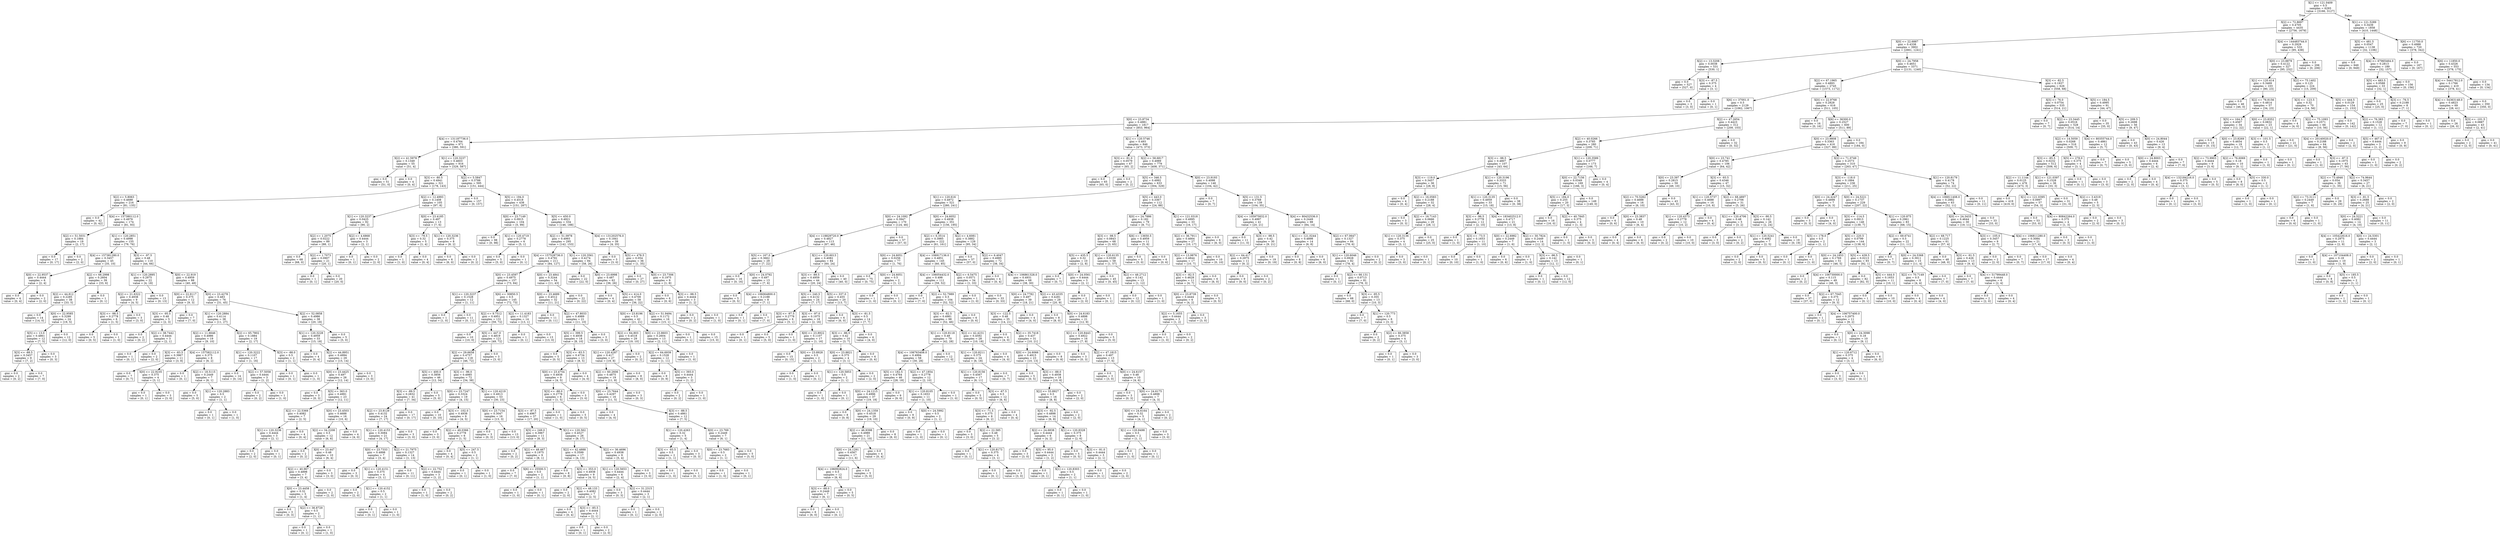 digraph Tree {
node [shape=box] ;
0 [label="X[1] <= 121.0409\ngini = 0.5\nsamples = 6293\nvalue = [3166, 3127]"] ;
1 [label="X[2] <= 72.8697\ngini = 0.4705\nsamples = 4435\nvalue = [2756, 1679]"] ;
0 -> 1 [labeldistance=2.5, labelangle=45, headlabel="True"] ;
2 [label="X[0] <= 22.6887\ngini = 0.4338\nsamples = 3902\nvalue = [2661, 1241]"] ;
1 -> 2 ;
3 [label="X[2] <= 13.3208\ngini = 0.0038\nsamples = 531\nvalue = [530, 1]"] ;
2 -> 3 ;
4 [label="gini = 0.0\nsamples = 527\nvalue = [527, 0]"] ;
3 -> 4 ;
5 [label="X[3] <= -87.5\ngini = 0.375\nsamples = 4\nvalue = [3, 1]"] ;
3 -> 5 ;
6 [label="gini = 0.0\nsamples = 3\nvalue = [3, 0]"] ;
5 -> 6 ;
7 [label="gini = 0.0\nsamples = 1\nvalue = [0, 1]"] ;
5 -> 7 ;
8 [label="X[0] <= 24.7958\ngini = 0.4651\nsamples = 3371\nvalue = [2131, 1240]"] ;
2 -> 8 ;
9 [label="X[2] <= 67.1965\ngini = 0.4893\nsamples = 2745\nvalue = [1573, 1172]"] ;
8 -> 9 ;
10 [label="X[6] <= 37001.0\ngini = 0.5\nsamples = 2129\nvalue = [1062, 1067]"] ;
9 -> 10 ;
11 [label="X[0] <= 23.8734\ngini = 0.4981\nsamples = 1817\nvalue = [853, 964]"] ;
10 -> 11 ;
12 [label="X[4] <= 131187736.0\ngini = 0.4764\nsamples = 971\nvalue = [380, 591]"] ;
11 -> 12 ;
13 [label="X[2] <= 41.5978\ngini = 0.1349\nsamples = 55\nvalue = [51, 4]"] ;
12 -> 13 ;
14 [label="gini = 0.0\nsamples = 51\nvalue = [51, 0]"] ;
13 -> 14 ;
15 [label="gini = 0.0\nsamples = 4\nvalue = [0, 4]"] ;
13 -> 15 ;
16 [label="X[1] <= 120.3237\ngini = 0.4603\nsamples = 916\nvalue = [329, 587]"] ;
12 -> 16 ;
17 [label="X[3] <= -80.5\ngini = 0.4941\nsamples = 321\nvalue = [178, 143]"] ;
16 -> 17 ;
18 [label="X[2] <= 5.8063\ngini = 0.4688\nsamples = 216\nvalue = [81, 135]"] ;
17 -> 18 ;
19 [label="gini = 0.0\nsamples = 42\nvalue = [0, 42]"] ;
18 -> 19 ;
20 [label="X[4] <= 157380112.0\ngini = 0.4976\nsamples = 174\nvalue = [81, 93]"] ;
18 -> 20 ;
21 [label="X[2] <= 51.5031\ngini = 0.1884\nsamples = 19\nvalue = [2, 17]"] ;
20 -> 21 ;
22 [label="gini = 0.0\nsamples = 17\nvalue = [0, 17]"] ;
21 -> 22 ;
23 [label="gini = 0.0\nsamples = 2\nvalue = [2, 0]"] ;
21 -> 23 ;
24 [label="X[1] <= 120.2851\ngini = 0.4998\nsamples = 155\nvalue = [79, 76]"] ;
20 -> 24 ;
25 [label="X[4] <= 157381280.0\ngini = 0.3457\nsamples = 45\nvalue = [35, 10]"] ;
24 -> 25 ;
26 [label="X[0] <= 22.9537\ngini = 0.4444\nsamples = 6\nvalue = [2, 4]"] ;
25 -> 26 ;
27 [label="gini = 0.0\nsamples = 4\nvalue = [0, 4]"] ;
26 -> 27 ;
28 [label="gini = 0.0\nsamples = 2\nvalue = [2, 0]"] ;
26 -> 28 ;
29 [label="X[2] <= 66.2998\ngini = 0.2604\nsamples = 39\nvalue = [33, 6]"] ;
25 -> 29 ;
30 [label="X[2] <= 44.812\ngini = 0.2285\nsamples = 38\nvalue = [33, 5]"] ;
29 -> 30 ;
31 [label="gini = 0.0\nsamples = 14\nvalue = [14, 0]"] ;
30 -> 31 ;
32 [label="X[0] <= 22.9585\ngini = 0.3299\nsamples = 24\nvalue = [19, 5]"] ;
30 -> 32 ;
33 [label="X[5] <= 13.0\ngini = 0.4861\nsamples = 12\nvalue = [7, 5]"] ;
32 -> 33 ;
34 [label="X[3] <= -88.5\ngini = 0.3457\nsamples = 9\nvalue = [7, 2]"] ;
33 -> 34 ;
35 [label="gini = 0.0\nsamples = 2\nvalue = [0, 2]"] ;
34 -> 35 ;
36 [label="gini = 0.0\nsamples = 7\nvalue = [7, 0]"] ;
34 -> 36 ;
37 [label="gini = 0.0\nsamples = 3\nvalue = [0, 3]"] ;
33 -> 37 ;
38 [label="gini = 0.0\nsamples = 12\nvalue = [12, 0]"] ;
32 -> 38 ;
39 [label="gini = 0.0\nsamples = 1\nvalue = [0, 1]"] ;
29 -> 39 ;
40 [label="X[3] <= -97.5\ngini = 0.48\nsamples = 110\nvalue = [44, 66]"] ;
24 -> 40 ;
41 [label="X[1] <= 120.2895\ngini = 0.2975\nsamples = 22\nvalue = [4, 18]"] ;
40 -> 41 ;
42 [label="X[2] <= 21.6322\ngini = 0.4938\nsamples = 9\nvalue = [4, 5]"] ;
41 -> 42 ;
43 [label="X[3] <= -98.5\ngini = 0.2778\nsamples = 6\nvalue = [1, 5]"] ;
42 -> 43 ;
44 [label="gini = 0.0\nsamples = 5\nvalue = [0, 5]"] ;
43 -> 44 ;
45 [label="gini = 0.0\nsamples = 1\nvalue = [1, 0]"] ;
43 -> 45 ;
46 [label="gini = 0.0\nsamples = 3\nvalue = [3, 0]"] ;
42 -> 46 ;
47 [label="gini = 0.0\nsamples = 13\nvalue = [0, 13]"] ;
41 -> 47 ;
48 [label="X[0] <= 22.919\ngini = 0.4959\nsamples = 88\nvalue = [40, 48]"] ;
40 -> 48 ;
49 [label="X[0] <= 22.9117\ngini = 0.375\nsamples = 12\nvalue = [9, 3]"] ;
48 -> 49 ;
50 [label="X[3] <= -95.5\ngini = 0.48\nsamples = 5\nvalue = [2, 3]"] ;
49 -> 50 ;
51 [label="gini = 0.0\nsamples = 2\nvalue = [0, 2]"] ;
50 -> 51 ;
52 [label="X[2] <= 38.7442\ngini = 0.4444\nsamples = 3\nvalue = [2, 1]"] ;
50 -> 52 ;
53 [label="gini = 0.0\nsamples = 1\nvalue = [0, 1]"] ;
52 -> 53 ;
54 [label="gini = 0.0\nsamples = 2\nvalue = [2, 0]"] ;
52 -> 54 ;
55 [label="gini = 0.0\nsamples = 7\nvalue = [7, 0]"] ;
49 -> 55 ;
56 [label="X[0] <= 23.4278\ngini = 0.483\nsamples = 76\nvalue = [31, 45]"] ;
48 -> 56 ;
57 [label="X[1] <= 120.2884\ngini = 0.4114\nsamples = 38\nvalue = [11, 27]"] ;
56 -> 57 ;
58 [label="X[2] <= 11.6646\ngini = 0.4986\nsamples = 19\nvalue = [9, 10]"] ;
57 -> 58 ;
59 [label="X[3] <= -83.5\ngini = 0.3967\nsamples = 11\nvalue = [3, 8]"] ;
58 -> 59 ;
60 [label="gini = 0.0\nsamples = 7\nvalue = [0, 7]"] ;
59 -> 60 ;
61 [label="X[0] <= 22.9235\ngini = 0.375\nsamples = 4\nvalue = [3, 1]"] ;
59 -> 61 ;
62 [label="gini = 0.0\nsamples = 1\nvalue = [0, 1]"] ;
61 -> 62 ;
63 [label="gini = 0.0\nsamples = 3\nvalue = [3, 0]"] ;
61 -> 63 ;
64 [label="X[4] <= 157582112.0\ngini = 0.375\nsamples = 8\nvalue = [6, 2]"] ;
58 -> 64 ;
65 [label="gini = 0.0\nsamples = 1\nvalue = [0, 1]"] ;
64 -> 65 ;
66 [label="X[2] <= 18.5115\ngini = 0.2449\nsamples = 7\nvalue = [6, 1]"] ;
64 -> 66 ;
67 [label="gini = 0.0\nsamples = 5\nvalue = [5, 0]"] ;
66 -> 67 ;
68 [label="X[1] <= 120.2883\ngini = 0.5\nsamples = 2\nvalue = [1, 1]"] ;
66 -> 68 ;
69 [label="gini = 0.0\nsamples = 1\nvalue = [0, 1]"] ;
68 -> 69 ;
70 [label="gini = 0.0\nsamples = 1\nvalue = [1, 0]"] ;
68 -> 70 ;
71 [label="X[2] <= 65.7802\ngini = 0.1884\nsamples = 19\nvalue = [2, 17]"] ;
57 -> 71 ;
72 [label="X[1] <= 120.3222\ngini = 0.1107\nsamples = 17\nvalue = [1, 16]"] ;
71 -> 72 ;
73 [label="gini = 0.0\nsamples = 14\nvalue = [0, 14]"] ;
72 -> 73 ;
74 [label="X[2] <= 57.5058\ngini = 0.4444\nsamples = 3\nvalue = [1, 2]"] ;
72 -> 74 ;
75 [label="gini = 0.0\nsamples = 2\nvalue = [0, 2]"] ;
74 -> 75 ;
76 [label="gini = 0.0\nsamples = 1\nvalue = [1, 0]"] ;
74 -> 76 ;
77 [label="X[3] <= -88.0\ngini = 0.5\nsamples = 2\nvalue = [1, 1]"] ;
71 -> 77 ;
78 [label="gini = 0.0\nsamples = 1\nvalue = [0, 1]"] ;
77 -> 78 ;
79 [label="gini = 0.0\nsamples = 1\nvalue = [1, 0]"] ;
77 -> 79 ;
80 [label="X[2] <= 52.0858\ngini = 0.4986\nsamples = 38\nvalue = [20, 18]"] ;
56 -> 80 ;
81 [label="X[1] <= 120.3228\ngini = 0.4959\nsamples = 33\nvalue = [15, 18]"] ;
80 -> 81 ;
82 [label="gini = 0.0\nsamples = 4\nvalue = [0, 4]"] ;
81 -> 82 ;
83 [label="X[2] <= 44.8951\ngini = 0.4994\nsamples = 29\nvalue = [15, 14]"] ;
81 -> 83 ;
84 [label="X[0] <= 23.4425\ngini = 0.497\nsamples = 26\nvalue = [12, 14]"] ;
83 -> 84 ;
85 [label="gini = 0.0\nsamples = 3\nvalue = [0, 3]"] ;
84 -> 85 ;
86 [label="X[5] <= 363.0\ngini = 0.4991\nsamples = 23\nvalue = [12, 11]"] ;
84 -> 86 ;
87 [label="X[2] <= 22.5369\ngini = 0.4082\nsamples = 7\nvalue = [2, 5]"] ;
86 -> 87 ;
88 [label="X[1] <= 120.3236\ngini = 0.4444\nsamples = 3\nvalue = [2, 1]"] ;
87 -> 88 ;
89 [label="gini = 0.0\nsamples = 2\nvalue = [2, 0]"] ;
88 -> 89 ;
90 [label="gini = 0.0\nsamples = 1\nvalue = [0, 1]"] ;
88 -> 90 ;
91 [label="gini = 0.0\nsamples = 4\nvalue = [0, 4]"] ;
87 -> 91 ;
92 [label="X[0] <= 23.4503\ngini = 0.4688\nsamples = 16\nvalue = [10, 6]"] ;
86 -> 92 ;
93 [label="X[2] <= 34.2208\ngini = 0.5\nsamples = 12\nvalue = [6, 6]"] ;
92 -> 93 ;
94 [label="gini = 0.0\nsamples = 2\nvalue = [0, 2]"] ;
93 -> 94 ;
95 [label="X[0] <= 23.447\ngini = 0.48\nsamples = 10\nvalue = [6, 4]"] ;
93 -> 95 ;
96 [label="X[2] <= 40.967\ngini = 0.4898\nsamples = 7\nvalue = [3, 4]"] ;
95 -> 96 ;
97 [label="X[0] <= 23.4458\ngini = 0.32\nsamples = 5\nvalue = [1, 4]"] ;
96 -> 97 ;
98 [label="gini = 0.0\nsamples = 3\nvalue = [0, 3]"] ;
97 -> 98 ;
99 [label="X[2] <= 36.8729\ngini = 0.5\nsamples = 2\nvalue = [1, 1]"] ;
97 -> 99 ;
100 [label="gini = 0.0\nsamples = 1\nvalue = [0, 1]"] ;
99 -> 100 ;
101 [label="gini = 0.0\nsamples = 1\nvalue = [1, 0]"] ;
99 -> 101 ;
102 [label="gini = 0.0\nsamples = 2\nvalue = [2, 0]"] ;
96 -> 102 ;
103 [label="gini = 0.0\nsamples = 3\nvalue = [3, 0]"] ;
95 -> 103 ;
104 [label="gini = 0.0\nsamples = 4\nvalue = [4, 0]"] ;
92 -> 104 ;
105 [label="gini = 0.0\nsamples = 3\nvalue = [3, 0]"] ;
83 -> 105 ;
106 [label="gini = 0.0\nsamples = 5\nvalue = [5, 0]"] ;
80 -> 106 ;
107 [label="X[2] <= 12.4993\ngini = 0.1408\nsamples = 105\nvalue = [97, 8]"] ;
17 -> 107 ;
108 [label="X[1] <= 120.3237\ngini = 0.0425\nsamples = 92\nvalue = [90, 2]"] ;
107 -> 108 ;
109 [label="X[2] <= 1.2075\ngini = 0.0222\nsamples = 89\nvalue = [88, 1]"] ;
108 -> 109 ;
110 [label="gini = 0.0\nsamples = 68\nvalue = [68, 0]"] ;
109 -> 110 ;
111 [label="X[2] <= 1.7073\ngini = 0.0907\nsamples = 21\nvalue = [20, 1]"] ;
109 -> 111 ;
112 [label="gini = 0.0\nsamples = 1\nvalue = [0, 1]"] ;
111 -> 112 ;
113 [label="gini = 0.0\nsamples = 20\nvalue = [20, 0]"] ;
111 -> 113 ;
114 [label="X[2] <= 4.6868\ngini = 0.4444\nsamples = 3\nvalue = [2, 1]"] ;
108 -> 114 ;
115 [label="gini = 0.0\nsamples = 1\nvalue = [0, 1]"] ;
114 -> 115 ;
116 [label="gini = 0.0\nsamples = 2\nvalue = [2, 0]"] ;
114 -> 116 ;
117 [label="X[0] <= 23.4185\ngini = 0.497\nsamples = 13\nvalue = [7, 6]"] ;
107 -> 117 ;
118 [label="X[3] <= -79.5\ngini = 0.32\nsamples = 5\nvalue = [1, 4]"] ;
117 -> 118 ;
119 [label="gini = 0.0\nsamples = 1\nvalue = [1, 0]"] ;
118 -> 119 ;
120 [label="gini = 0.0\nsamples = 4\nvalue = [0, 4]"] ;
118 -> 120 ;
121 [label="X[1] <= 120.3236\ngini = 0.375\nsamples = 8\nvalue = [6, 2]"] ;
117 -> 121 ;
122 [label="gini = 0.0\nsamples = 6\nvalue = [6, 0]"] ;
121 -> 122 ;
123 [label="gini = 0.0\nsamples = 2\nvalue = [0, 2]"] ;
121 -> 123 ;
124 [label="X[2] <= 5.5847\ngini = 0.3788\nsamples = 595\nvalue = [151, 444]"] ;
16 -> 124 ;
125 [label="gini = 0.0\nsamples = 157\nvalue = [0, 157]"] ;
124 -> 125 ;
126 [label="X[5] <= 194.0\ngini = 0.4518\nsamples = 438\nvalue = [151, 287]"] ;
124 -> 126 ;
127 [label="X[0] <= 23.7149\ngini = 0.0915\nsamples = 104\nvalue = [5, 99]"] ;
126 -> 127 ;
128 [label="gini = 0.0\nsamples = 98\nvalue = [0, 98]"] ;
127 -> 128 ;
129 [label="X[1] <= 120.4719\ngini = 0.2778\nsamples = 6\nvalue = [5, 1]"] ;
127 -> 129 ;
130 [label="gini = 0.0\nsamples = 5\nvalue = [5, 0]"] ;
129 -> 130 ;
131 [label="gini = 0.0\nsamples = 1\nvalue = [0, 1]"] ;
129 -> 131 ;
132 [label="X[5] <= 450.0\ngini = 0.4921\nsamples = 334\nvalue = [146, 188]"] ;
126 -> 132 ;
133 [label="X[2] <= 51.0978\ngini = 0.4993\nsamples = 295\nvalue = [142, 153]"] ;
132 -> 133 ;
134 [label="X[4] <= 157528736.0\ngini = 0.4792\nsamples = 211\nvalue = [84, 127]"] ;
133 -> 134 ;
135 [label="X[0] <= 23.4597\ngini = 0.4975\nsamples = 157\nvalue = [73, 84]"] ;
134 -> 135 ;
136 [label="X[1] <= 120.3237\ngini = 0.1528\nsamples = 12\nvalue = [1, 11]"] ;
135 -> 136 ;
137 [label="gini = 0.0\nsamples = 1\nvalue = [1, 0]"] ;
136 -> 137 ;
138 [label="gini = 0.0\nsamples = 11\nvalue = [0, 11]"] ;
136 -> 138 ;
139 [label="X[6] <= 30850.5\ngini = 0.5\nsamples = 145\nvalue = [72, 73]"] ;
135 -> 139 ;
140 [label="X[2] <= 9.7512\ngini = 0.4951\nsamples = 131\nvalue = [59, 72]"] ;
139 -> 140 ;
141 [label="gini = 0.0\nsamples = 10\nvalue = [10, 0]"] ;
140 -> 141 ;
142 [label="X[5] <= 447.0\ngini = 0.4819\nsamples = 121\nvalue = [49, 72]"] ;
140 -> 142 ;
143 [label="X[2] <= 29.6658\ngini = 0.4757\nsamples = 118\nvalue = [46, 72]"] ;
142 -> 143 ;
144 [label="X[5] <= 400.0\ngini = 0.3856\nsamples = 46\nvalue = [12, 34]"] ;
143 -> 144 ;
145 [label="X[3] <= -89.5\ngini = 0.2832\nsamples = 41\nvalue = [7, 34]"] ;
144 -> 145 ;
146 [label="X[2] <= 23.8129\ngini = 0.4132\nsamples = 24\nvalue = [7, 17]"] ;
145 -> 146 ;
147 [label="X[1] <= 120.4153\ngini = 0.3084\nsamples = 21\nvalue = [4, 17]"] ;
146 -> 147 ;
148 [label="X[0] <= 23.7333\ngini = 0.4898\nsamples = 7\nvalue = [3, 4]"] ;
147 -> 148 ;
149 [label="gini = 0.0\nsamples = 3\nvalue = [0, 3]"] ;
148 -> 149 ;
150 [label="X[1] <= 120.4151\ngini = 0.375\nsamples = 4\nvalue = [3, 1]"] ;
148 -> 150 ;
151 [label="gini = 0.0\nsamples = 2\nvalue = [2, 0]"] ;
150 -> 151 ;
152 [label="X[1] <= 120.4152\ngini = 0.5\nsamples = 2\nvalue = [1, 1]"] ;
150 -> 152 ;
153 [label="gini = 0.0\nsamples = 1\nvalue = [0, 1]"] ;
152 -> 153 ;
154 [label="gini = 0.0\nsamples = 1\nvalue = [1, 0]"] ;
152 -> 154 ;
155 [label="X[2] <= 21.7975\ngini = 0.1327\nsamples = 14\nvalue = [1, 13]"] ;
147 -> 155 ;
156 [label="gini = 0.0\nsamples = 11\nvalue = [0, 11]"] ;
155 -> 156 ;
157 [label="X[2] <= 22.752\ngini = 0.4444\nsamples = 3\nvalue = [1, 2]"] ;
155 -> 157 ;
158 [label="gini = 0.0\nsamples = 1\nvalue = [1, 0]"] ;
157 -> 158 ;
159 [label="gini = 0.0\nsamples = 2\nvalue = [0, 2]"] ;
157 -> 159 ;
160 [label="gini = 0.0\nsamples = 3\nvalue = [3, 0]"] ;
146 -> 160 ;
161 [label="gini = 0.0\nsamples = 17\nvalue = [0, 17]"] ;
145 -> 161 ;
162 [label="gini = 0.0\nsamples = 5\nvalue = [5, 0]"] ;
144 -> 162 ;
163 [label="X[3] <= -96.0\ngini = 0.4985\nsamples = 72\nvalue = [34, 38]"] ;
143 -> 163 ;
164 [label="X[0] <= 23.7247\ngini = 0.3324\nsamples = 19\nvalue = [4, 15]"] ;
163 -> 164 ;
165 [label="gini = 0.0\nsamples = 10\nvalue = [0, 10]"] ;
164 -> 165 ;
166 [label="X[3] <= -102.0\ngini = 0.4938\nsamples = 9\nvalue = [4, 5]"] ;
164 -> 166 ;
167 [label="gini = 0.0\nsamples = 3\nvalue = [3, 0]"] ;
166 -> 167 ;
168 [label="X[2] <= 49.0366\ngini = 0.2778\nsamples = 6\nvalue = [1, 5]"] ;
166 -> 168 ;
169 [label="gini = 0.0\nsamples = 4\nvalue = [0, 4]"] ;
168 -> 169 ;
170 [label="X[5] <= 247.5\ngini = 0.5\nsamples = 2\nvalue = [1, 1]"] ;
168 -> 170 ;
171 [label="gini = 0.0\nsamples = 1\nvalue = [0, 1]"] ;
170 -> 171 ;
172 [label="gini = 0.0\nsamples = 1\nvalue = [1, 0]"] ;
170 -> 172 ;
173 [label="X[1] <= 120.4219\ngini = 0.4913\nsamples = 53\nvalue = [30, 23]"] ;
163 -> 173 ;
174 [label="X[0] <= 23.7154\ngini = 0.3047\nsamples = 16\nvalue = [13, 3]"] ;
173 -> 174 ;
175 [label="gini = 0.0\nsamples = 3\nvalue = [0, 3]"] ;
174 -> 175 ;
176 [label="gini = 0.0\nsamples = 13\nvalue = [13, 0]"] ;
174 -> 176 ;
177 [label="X[3] <= -87.5\ngini = 0.4967\nsamples = 37\nvalue = [17, 20]"] ;
173 -> 177 ;
178 [label="X[5] <= 249.0\ngini = 0.3967\nsamples = 11\nvalue = [8, 3]"] ;
177 -> 178 ;
179 [label="gini = 0.0\nsamples = 2\nvalue = [0, 2]"] ;
178 -> 179 ;
180 [label="X[2] <= 48.467\ngini = 0.1975\nsamples = 9\nvalue = [8, 1]"] ;
178 -> 180 ;
181 [label="gini = 0.0\nsamples = 7\nvalue = [7, 0]"] ;
180 -> 181 ;
182 [label="X[6] <= 25500.5\ngini = 0.5\nsamples = 2\nvalue = [1, 1]"] ;
180 -> 182 ;
183 [label="gini = 0.0\nsamples = 1\nvalue = [1, 0]"] ;
182 -> 183 ;
184 [label="gini = 0.0\nsamples = 1\nvalue = [0, 1]"] ;
182 -> 184 ;
185 [label="X[1] <= 120.562\ngini = 0.4527\nsamples = 26\nvalue = [9, 17]"] ;
177 -> 185 ;
186 [label="X[2] <= 42.4888\ngini = 0.3599\nsamples = 17\nvalue = [4, 13]"] ;
185 -> 186 ;
187 [label="gini = 0.0\nsamples = 8\nvalue = [0, 8]"] ;
186 -> 187 ;
188 [label="X[5] <= 353.0\ngini = 0.4938\nsamples = 9\nvalue = [4, 5]"] ;
186 -> 188 ;
189 [label="gini = 0.0\nsamples = 2\nvalue = [2, 0]"] ;
188 -> 189 ;
190 [label="X[2] <= 48.133\ngini = 0.4082\nsamples = 7\nvalue = [2, 5]"] ;
188 -> 190 ;
191 [label="gini = 0.0\nsamples = 4\nvalue = [0, 4]"] ;
190 -> 191 ;
192 [label="X[3] <= -85.5\ngini = 0.4444\nsamples = 3\nvalue = [2, 1]"] ;
190 -> 192 ;
193 [label="gini = 0.0\nsamples = 1\nvalue = [0, 1]"] ;
192 -> 193 ;
194 [label="gini = 0.0\nsamples = 2\nvalue = [2, 0]"] ;
192 -> 194 ;
195 [label="X[2] <= 36.4696\ngini = 0.4938\nsamples = 9\nvalue = [5, 4]"] ;
185 -> 195 ;
196 [label="X[1] <= 120.5653\ngini = 0.4444\nsamples = 6\nvalue = [2, 4]"] ;
195 -> 196 ;
197 [label="gini = 0.0\nsamples = 3\nvalue = [0, 3]"] ;
196 -> 197 ;
198 [label="X[2] <= 31.2315\ngini = 0.4444\nsamples = 3\nvalue = [2, 1]"] ;
196 -> 198 ;
199 [label="gini = 0.0\nsamples = 1\nvalue = [0, 1]"] ;
198 -> 199 ;
200 [label="gini = 0.0\nsamples = 2\nvalue = [2, 0]"] ;
198 -> 200 ;
201 [label="gini = 0.0\nsamples = 3\nvalue = [3, 0]"] ;
195 -> 201 ;
202 [label="gini = 0.0\nsamples = 3\nvalue = [3, 0]"] ;
142 -> 202 ;
203 [label="X[2] <= 11.4183\ngini = 0.1327\nsamples = 14\nvalue = [13, 1]"] ;
139 -> 203 ;
204 [label="gini = 0.0\nsamples = 1\nvalue = [0, 1]"] ;
203 -> 204 ;
205 [label="gini = 0.0\nsamples = 13\nvalue = [13, 0]"] ;
203 -> 205 ;
206 [label="X[0] <= 23.4841\ngini = 0.3244\nsamples = 54\nvalue = [11, 43]"] ;
134 -> 206 ;
207 [label="X[0] <= 23.4689\ngini = 0.4512\nsamples = 32\nvalue = [11, 21]"] ;
206 -> 207 ;
208 [label="gini = 0.0\nsamples = 11\nvalue = [0, 11]"] ;
207 -> 208 ;
209 [label="X[2] <= 47.8033\ngini = 0.4989\nsamples = 21\nvalue = [11, 10]"] ;
207 -> 209 ;
210 [label="X[5] <= 399.5\ngini = 0.4938\nsamples = 18\nvalue = [8, 10]"] ;
209 -> 210 ;
211 [label="gini = 0.0\nsamples = 5\nvalue = [0, 5]"] ;
210 -> 211 ;
212 [label="X[3] <= -83.5\ngini = 0.4734\nsamples = 13\nvalue = [8, 5]"] ;
210 -> 212 ;
213 [label="X[0] <= 23.4754\ngini = 0.4938\nsamples = 9\nvalue = [4, 5]"] ;
212 -> 213 ;
214 [label="X[3] <= -88.0\ngini = 0.2778\nsamples = 6\nvalue = [1, 5]"] ;
213 -> 214 ;
215 [label="gini = 0.0\nsamples = 1\nvalue = [1, 0]"] ;
214 -> 215 ;
216 [label="gini = 0.0\nsamples = 5\nvalue = [0, 5]"] ;
214 -> 216 ;
217 [label="gini = 0.0\nsamples = 3\nvalue = [3, 0]"] ;
213 -> 217 ;
218 [label="gini = 0.0\nsamples = 4\nvalue = [4, 0]"] ;
212 -> 218 ;
219 [label="gini = 0.0\nsamples = 3\nvalue = [3, 0]"] ;
209 -> 219 ;
220 [label="gini = 0.0\nsamples = 22\nvalue = [0, 22]"] ;
206 -> 220 ;
221 [label="X[1] <= 120.3561\ngini = 0.4274\nsamples = 84\nvalue = [58, 26]"] ;
133 -> 221 ;
222 [label="gini = 0.0\nsamples = 22\nvalue = [22, 0]"] ;
221 -> 222 ;
223 [label="X[0] <= 23.6998\ngini = 0.487\nsamples = 62\nvalue = [36, 26]"] ;
221 -> 223 ;
224 [label="gini = 0.0\nsamples = 4\nvalue = [0, 4]"] ;
223 -> 224 ;
225 [label="X[5] <= 414.0\ngini = 0.4709\nsamples = 58\nvalue = [36, 22]"] ;
223 -> 225 ;
226 [label="X[0] <= 23.8196\ngini = 0.5\nsamples = 42\nvalue = [21, 21]"] ;
225 -> 226 ;
227 [label="X[2] <= 64.803\ngini = 0.4518\nsamples = 29\nvalue = [19, 10]"] ;
226 -> 227 ;
228 [label="X[1] <= 120.4287\ngini = 0.417\nsamples = 27\nvalue = [19, 8]"] ;
227 -> 228 ;
229 [label="X[2] <= 60.2606\ngini = 0.4875\nsamples = 19\nvalue = [11, 8]"] ;
228 -> 229 ;
230 [label="X[0] <= 23.7644\ngini = 0.4297\nsamples = 16\nvalue = [11, 5]"] ;
229 -> 230 ;
231 [label="gini = 0.0\nsamples = 4\nvalue = [4, 0]"] ;
230 -> 231 ;
232 [label="X[3] <= -88.5\ngini = 0.4861\nsamples = 12\nvalue = [7, 5]"] ;
230 -> 232 ;
233 [label="X[1] <= 120.4263\ngini = 0.32\nsamples = 5\nvalue = [1, 4]"] ;
232 -> 233 ;
234 [label="X[3] <= -93.5\ngini = 0.5\nsamples = 2\nvalue = [1, 1]"] ;
233 -> 234 ;
235 [label="gini = 0.0\nsamples = 1\nvalue = [1, 0]"] ;
234 -> 235 ;
236 [label="gini = 0.0\nsamples = 1\nvalue = [0, 1]"] ;
234 -> 236 ;
237 [label="gini = 0.0\nsamples = 3\nvalue = [0, 3]"] ;
233 -> 237 ;
238 [label="X[0] <= 23.769\ngini = 0.2449\nsamples = 7\nvalue = [6, 1]"] ;
232 -> 238 ;
239 [label="X[0] <= 23.7683\ngini = 0.5\nsamples = 2\nvalue = [1, 1]"] ;
238 -> 239 ;
240 [label="gini = 0.0\nsamples = 1\nvalue = [1, 0]"] ;
239 -> 240 ;
241 [label="gini = 0.0\nsamples = 1\nvalue = [0, 1]"] ;
239 -> 241 ;
242 [label="gini = 0.0\nsamples = 5\nvalue = [5, 0]"] ;
238 -> 242 ;
243 [label="gini = 0.0\nsamples = 3\nvalue = [0, 3]"] ;
229 -> 243 ;
244 [label="gini = 0.0\nsamples = 8\nvalue = [8, 0]"] ;
228 -> 244 ;
245 [label="gini = 0.0\nsamples = 2\nvalue = [0, 2]"] ;
227 -> 245 ;
246 [label="X[0] <= 23.8603\ngini = 0.2604\nsamples = 13\nvalue = [2, 11]"] ;
226 -> 246 ;
247 [label="X[2] <= 64.6939\ngini = 0.1528\nsamples = 12\nvalue = [1, 11]"] ;
246 -> 247 ;
248 [label="gini = 0.0\nsamples = 9\nvalue = [0, 9]"] ;
247 -> 248 ;
249 [label="X[5] <= 393.0\ngini = 0.4444\nsamples = 3\nvalue = [1, 2]"] ;
247 -> 249 ;
250 [label="gini = 0.0\nsamples = 2\nvalue = [0, 2]"] ;
249 -> 250 ;
251 [label="gini = 0.0\nsamples = 1\nvalue = [1, 0]"] ;
249 -> 251 ;
252 [label="gini = 0.0\nsamples = 1\nvalue = [1, 0]"] ;
246 -> 252 ;
253 [label="X[2] <= 51.9494\ngini = 0.1172\nsamples = 16\nvalue = [15, 1]"] ;
225 -> 253 ;
254 [label="gini = 0.0\nsamples = 1\nvalue = [0, 1]"] ;
253 -> 254 ;
255 [label="gini = 0.0\nsamples = 15\nvalue = [15, 0]"] ;
253 -> 255 ;
256 [label="X[4] <= 131202576.0\ngini = 0.1841\nsamples = 39\nvalue = [4, 35]"] ;
132 -> 256 ;
257 [label="gini = 0.0\nsamples = 3\nvalue = [3, 0]"] ;
256 -> 257 ;
258 [label="X[5] <= 478.5\ngini = 0.054\nsamples = 36\nvalue = [1, 35]"] ;
256 -> 258 ;
259 [label="gini = 0.0\nsamples = 27\nvalue = [0, 27]"] ;
258 -> 259 ;
260 [label="X[0] <= 23.7306\ngini = 0.1975\nsamples = 9\nvalue = [1, 8]"] ;
258 -> 260 ;
261 [label="gini = 0.0\nsamples = 6\nvalue = [0, 6]"] ;
260 -> 261 ;
262 [label="X[3] <= -98.5\ngini = 0.4444\nsamples = 3\nvalue = [1, 2]"] ;
260 -> 262 ;
263 [label="gini = 0.0\nsamples = 2\nvalue = [0, 2]"] ;
262 -> 263 ;
264 [label="gini = 0.0\nsamples = 1\nvalue = [1, 0]"] ;
262 -> 264 ;
265 [label="X[1] <= 120.5746\ngini = 0.493\nsamples = 846\nvalue = [473, 373]"] ;
11 -> 265 ;
266 [label="X[3] <= -91.0\ngini = 0.0579\nsamples = 67\nvalue = [65, 2]"] ;
265 -> 266 ;
267 [label="gini = 0.0\nsamples = 65\nvalue = [65, 0]"] ;
266 -> 267 ;
268 [label="gini = 0.0\nsamples = 2\nvalue = [0, 2]"] ;
266 -> 268 ;
269 [label="X[2] <= 58.6817\ngini = 0.4989\nsamples = 779\nvalue = [408, 371]"] ;
265 -> 269 ;
270 [label="X[5] <= 346.5\ngini = 0.4992\nsamples = 633\nvalue = [304, 329]"] ;
269 -> 270 ;
271 [label="X[1] <= 120.616\ngini = 0.4972\nsamples = 521\nvalue = [280, 241]"] ;
270 -> 271 ;
272 [label="X[0] <= 24.1092\ngini = 0.3947\nsamples = 170\nvalue = [124, 46]"] ;
271 -> 272 ;
273 [label="X[4] <= 118829720.0\ngini = 0.4827\nsamples = 113\nvalue = [67, 46]"] ;
272 -> 273 ;
274 [label="X[5] <= 167.0\ngini = 0.3662\nsamples = 29\nvalue = [7, 22]"] ;
273 -> 274 ;
275 [label="gini = 0.0\nsamples = 16\nvalue = [0, 16]"] ;
274 -> 275 ;
276 [label="X[0] <= 24.0792\ngini = 0.497\nsamples = 13\nvalue = [7, 6]"] ;
274 -> 276 ;
277 [label="gini = 0.0\nsamples = 5\nvalue = [0, 5]"] ;
276 -> 277 ;
278 [label="X[4] <= 106064800.0\ngini = 0.2188\nsamples = 8\nvalue = [7, 1]"] ;
276 -> 278 ;
279 [label="gini = 0.0\nsamples = 1\nvalue = [0, 1]"] ;
278 -> 279 ;
280 [label="gini = 0.0\nsamples = 7\nvalue = [7, 0]"] ;
278 -> 280 ;
281 [label="X[1] <= 120.6013\ngini = 0.4082\nsamples = 84\nvalue = [60, 24]"] ;
273 -> 281 ;
282 [label="X[3] <= -89.5\ngini = 0.4959\nsamples = 44\nvalue = [20, 24]"] ;
281 -> 282 ;
283 [label="X[5] <= 240.5\ngini = 0.4132\nsamples = 24\nvalue = [7, 17]"] ;
282 -> 283 ;
284 [label="X[3] <= -97.5\ngini = 0.2778\nsamples = 6\nvalue = [5, 1]"] ;
283 -> 284 ;
285 [label="gini = 0.0\nsamples = 1\nvalue = [0, 1]"] ;
284 -> 285 ;
286 [label="gini = 0.0\nsamples = 5\nvalue = [5, 0]"] ;
284 -> 286 ;
287 [label="X[3] <= -97.0\ngini = 0.1975\nsamples = 18\nvalue = [2, 16]"] ;
283 -> 287 ;
288 [label="gini = 0.0\nsamples = 1\nvalue = [1, 0]"] ;
287 -> 288 ;
289 [label="X[0] <= 23.8922\ngini = 0.1107\nsamples = 17\nvalue = [1, 16]"] ;
287 -> 289 ;
290 [label="gini = 0.0\nsamples = 15\nvalue = [0, 15]"] ;
289 -> 290 ;
291 [label="X[0] <= 23.8928\ngini = 0.5\nsamples = 2\nvalue = [1, 1]"] ;
289 -> 291 ;
292 [label="gini = 0.0\nsamples = 1\nvalue = [1, 0]"] ;
291 -> 292 ;
293 [label="gini = 0.0\nsamples = 1\nvalue = [0, 1]"] ;
291 -> 293 ;
294 [label="X[5] <= 337.0\ngini = 0.455\nsamples = 20\nvalue = [13, 7]"] ;
282 -> 294 ;
295 [label="gini = 0.0\nsamples = 6\nvalue = [6, 0]"] ;
294 -> 295 ;
296 [label="X[3] <= -81.5\ngini = 0.5\nsamples = 14\nvalue = [7, 7]"] ;
294 -> 296 ;
297 [label="X[3] <= -86.5\ngini = 0.42\nsamples = 10\nvalue = [3, 7]"] ;
296 -> 297 ;
298 [label="X[0] <= 23.8821\ngini = 0.375\nsamples = 4\nvalue = [3, 1]"] ;
297 -> 298 ;
299 [label="X[1] <= 120.5853\ngini = 0.5\nsamples = 2\nvalue = [1, 1]"] ;
298 -> 299 ;
300 [label="gini = 0.0\nsamples = 1\nvalue = [1, 0]"] ;
299 -> 300 ;
301 [label="gini = 0.0\nsamples = 1\nvalue = [0, 1]"] ;
299 -> 301 ;
302 [label="gini = 0.0\nsamples = 2\nvalue = [2, 0]"] ;
298 -> 302 ;
303 [label="gini = 0.0\nsamples = 6\nvalue = [0, 6]"] ;
297 -> 303 ;
304 [label="gini = 0.0\nsamples = 4\nvalue = [4, 0]"] ;
296 -> 304 ;
305 [label="gini = 0.0\nsamples = 40\nvalue = [40, 0]"] ;
281 -> 305 ;
306 [label="gini = 0.0\nsamples = 57\nvalue = [57, 0]"] ;
272 -> 306 ;
307 [label="X[0] <= 24.6052\ngini = 0.4938\nsamples = 351\nvalue = [156, 195]"] ;
271 -> 307 ;
308 [label="X[2] <= 6.3514\ngini = 0.3985\nsamples = 222\nvalue = [61, 161]"] ;
307 -> 308 ;
309 [label="X[0] <= 24.6051\ngini = 0.0256\nsamples = 77\nvalue = [1, 76]"] ;
308 -> 309 ;
310 [label="gini = 0.0\nsamples = 75\nvalue = [0, 75]"] ;
309 -> 310 ;
311 [label="X[0] <= 24.6051\ngini = 0.5\nsamples = 2\nvalue = [1, 1]"] ;
309 -> 311 ;
312 [label="gini = 0.0\nsamples = 1\nvalue = [1, 0]"] ;
311 -> 312 ;
313 [label="gini = 0.0\nsamples = 1\nvalue = [0, 1]"] ;
311 -> 313 ;
314 [label="X[4] <= 106917136.0\ngini = 0.4851\nsamples = 145\nvalue = [60, 85]"] ;
308 -> 314 ;
315 [label="X[4] <= 106054432.0\ngini = 0.498\nsamples = 111\nvalue = [59, 52]"] ;
314 -> 315 ;
316 [label="gini = 0.0\nsamples = 7\nvalue = [7, 0]"] ;
315 -> 316 ;
317 [label="X[2] <= 52.7989\ngini = 0.5\nsamples = 104\nvalue = [52, 52]"] ;
315 -> 317 ;
318 [label="X[3] <= -82.5\ngini = 0.4981\nsamples = 98\nvalue = [52, 46]"] ;
317 -> 318 ;
319 [label="X[1] <= 120.8118\ngini = 0.48\nsamples = 70\nvalue = [42, 28]"] ;
318 -> 319 ;
320 [label="X[4] <= 106763408.0\ngini = 0.4994\nsamples = 58\nvalue = [30, 28]"] ;
319 -> 320 ;
321 [label="X[5] <= 182.5\ngini = 0.4764\nsamples = 46\nvalue = [28, 18]"] ;
320 -> 321 ;
322 [label="X[0] <= 24.1215\ngini = 0.4996\nsamples = 37\nvalue = [19, 18]"] ;
321 -> 322 ;
323 [label="gini = 0.0\nsamples = 8\nvalue = [0, 8]"] ;
322 -> 323 ;
324 [label="X[0] <= 24.1359\ngini = 0.4518\nsamples = 29\nvalue = [19, 10]"] ;
322 -> 324 ;
325 [label="X[2] <= 46.9398\ngini = 0.4989\nsamples = 21\nvalue = [11, 10]"] ;
324 -> 325 ;
326 [label="X[0] <= 24.1291\ngini = 0.4567\nsamples = 17\nvalue = [11, 6]"] ;
325 -> 326 ;
327 [label="X[4] <= 106092824.0\ngini = 0.5\nsamples = 12\nvalue = [6, 6]"] ;
326 -> 327 ;
328 [label="X[3] <= -88.0\ngini = 0.2449\nsamples = 7\nvalue = [6, 1]"] ;
327 -> 328 ;
329 [label="gini = 0.0\nsamples = 6\nvalue = [6, 0]"] ;
328 -> 329 ;
330 [label="gini = 0.0\nsamples = 1\nvalue = [0, 1]"] ;
328 -> 330 ;
331 [label="gini = 0.0\nsamples = 5\nvalue = [0, 5]"] ;
327 -> 331 ;
332 [label="gini = 0.0\nsamples = 5\nvalue = [5, 0]"] ;
326 -> 332 ;
333 [label="gini = 0.0\nsamples = 4\nvalue = [0, 4]"] ;
325 -> 333 ;
334 [label="gini = 0.0\nsamples = 8\nvalue = [8, 0]"] ;
324 -> 334 ;
335 [label="gini = 0.0\nsamples = 9\nvalue = [9, 0]"] ;
321 -> 335 ;
336 [label="X[2] <= 47.1854\ngini = 0.2778\nsamples = 12\nvalue = [2, 10]"] ;
320 -> 336 ;
337 [label="X[1] <= 120.8105\ngini = 0.1653\nsamples = 11\nvalue = [1, 10]"] ;
336 -> 337 ;
338 [label="gini = 0.0\nsamples = 9\nvalue = [0, 9]"] ;
337 -> 338 ;
339 [label="X[0] <= 24.5992\ngini = 0.5\nsamples = 2\nvalue = [1, 1]"] ;
337 -> 339 ;
340 [label="gini = 0.0\nsamples = 1\nvalue = [1, 0]"] ;
339 -> 340 ;
341 [label="gini = 0.0\nsamples = 1\nvalue = [0, 1]"] ;
339 -> 341 ;
342 [label="gini = 0.0\nsamples = 1\nvalue = [1, 0]"] ;
336 -> 342 ;
343 [label="gini = 0.0\nsamples = 12\nvalue = [12, 0]"] ;
319 -> 343 ;
344 [label="X[2] <= 42.4231\ngini = 0.4592\nsamples = 28\nvalue = [10, 18]"] ;
318 -> 344 ;
345 [label="X[1] <= 120.8211\ngini = 0.375\nsamples = 24\nvalue = [6, 18]"] ;
344 -> 345 ;
346 [label="X[1] <= 120.8156\ngini = 0.4567\nsamples = 17\nvalue = [6, 11]"] ;
345 -> 346 ;
347 [label="gini = 0.0\nsamples = 5\nvalue = [0, 5]"] ;
346 -> 347 ;
348 [label="X[3] <= -67.5\ngini = 0.5\nsamples = 12\nvalue = [6, 6]"] ;
346 -> 348 ;
349 [label="X[3] <= -71.5\ngini = 0.375\nsamples = 8\nvalue = [6, 2]"] ;
348 -> 349 ;
350 [label="gini = 0.0\nsamples = 3\nvalue = [3, 0]"] ;
349 -> 350 ;
351 [label="X[2] <= 22.585\ngini = 0.48\nsamples = 5\nvalue = [3, 2]"] ;
349 -> 351 ;
352 [label="gini = 0.0\nsamples = 1\nvalue = [0, 1]"] ;
351 -> 352 ;
353 [label="X[1] <= 120.8173\ngini = 0.375\nsamples = 4\nvalue = [3, 1]"] ;
351 -> 353 ;
354 [label="gini = 0.0\nsamples = 1\nvalue = [0, 1]"] ;
353 -> 354 ;
355 [label="gini = 0.0\nsamples = 3\nvalue = [3, 0]"] ;
353 -> 355 ;
356 [label="gini = 0.0\nsamples = 4\nvalue = [0, 4]"] ;
348 -> 356 ;
357 [label="gini = 0.0\nsamples = 7\nvalue = [0, 7]"] ;
345 -> 357 ;
358 [label="gini = 0.0\nsamples = 4\nvalue = [4, 0]"] ;
344 -> 358 ;
359 [label="gini = 0.0\nsamples = 6\nvalue = [0, 6]"] ;
317 -> 359 ;
360 [label="X[2] <= 6.5475\ngini = 0.0571\nsamples = 34\nvalue = [1, 33]"] ;
314 -> 360 ;
361 [label="gini = 0.0\nsamples = 1\nvalue = [1, 0]"] ;
360 -> 361 ;
362 [label="gini = 0.0\nsamples = 33\nvalue = [0, 33]"] ;
360 -> 362 ;
363 [label="X[2] <= 4.6081\ngini = 0.3882\nsamples = 129\nvalue = [95, 34]"] ;
307 -> 363 ;
364 [label="gini = 0.0\nsamples = 57\nvalue = [57, 0]"] ;
363 -> 364 ;
365 [label="X[2] <= 6.4047\ngini = 0.4985\nsamples = 72\nvalue = [38, 34]"] ;
363 -> 365 ;
366 [label="gini = 0.0\nsamples = 4\nvalue = [0, 4]"] ;
365 -> 366 ;
367 [label="X[4] <= 106861328.0\ngini = 0.4931\nsamples = 68\nvalue = [38, 30]"] ;
365 -> 367 ;
368 [label="X[0] <= 24.7782\ngini = 0.497\nsamples = 39\nvalue = [18, 21]"] ;
367 -> 368 ;
369 [label="X[3] <= -122.5\ngini = 0.48\nsamples = 35\nvalue = [14, 21]"] ;
368 -> 369 ;
370 [label="gini = 0.0\nsamples = 4\nvalue = [4, 0]"] ;
369 -> 370 ;
371 [label="X[2] <= 35.7418\ngini = 0.437\nsamples = 31\nvalue = [10, 21]"] ;
369 -> 371 ;
372 [label="X[0] <= 24.6066\ngini = 0.4915\nsamples = 23\nvalue = [10, 13]"] ;
371 -> 372 ;
373 [label="gini = 0.0\nsamples = 5\nvalue = [0, 5]"] ;
372 -> 373 ;
374 [label="X[3] <= -88.0\ngini = 0.4938\nsamples = 18\nvalue = [10, 8]"] ;
372 -> 374 ;
375 [label="X[2] <= 33.8927\ngini = 0.5\nsamples = 16\nvalue = [8, 8]"] ;
374 -> 375 ;
376 [label="X[3] <= -92.5\ngini = 0.4898\nsamples = 14\nvalue = [6, 8]"] ;
375 -> 376 ;
377 [label="X[2] <= 24.6838\ngini = 0.4444\nsamples = 6\nvalue = [4, 2]"] ;
376 -> 377 ;
378 [label="gini = 0.0\nsamples = 3\nvalue = [3, 0]"] ;
377 -> 378 ;
379 [label="X[5] <= 95.0\ngini = 0.4444\nsamples = 3\nvalue = [1, 2]"] ;
377 -> 379 ;
380 [label="gini = 0.0\nsamples = 1\nvalue = [0, 1]"] ;
379 -> 380 ;
381 [label="X[1] <= 120.8303\ngini = 0.5\nsamples = 2\nvalue = [1, 1]"] ;
379 -> 381 ;
382 [label="gini = 0.0\nsamples = 1\nvalue = [0, 1]"] ;
381 -> 382 ;
383 [label="gini = 0.0\nsamples = 1\nvalue = [1, 0]"] ;
381 -> 383 ;
384 [label="X[1] <= 120.8328\ngini = 0.375\nsamples = 8\nvalue = [2, 6]"] ;
376 -> 384 ;
385 [label="gini = 0.0\nsamples = 5\nvalue = [0, 5]"] ;
384 -> 385 ;
386 [label="X[3] <= -91.0\ngini = 0.4444\nsamples = 3\nvalue = [2, 1]"] ;
384 -> 386 ;
387 [label="gini = 0.0\nsamples = 1\nvalue = [0, 1]"] ;
386 -> 387 ;
388 [label="gini = 0.0\nsamples = 2\nvalue = [2, 0]"] ;
386 -> 388 ;
389 [label="gini = 0.0\nsamples = 2\nvalue = [2, 0]"] ;
375 -> 389 ;
390 [label="gini = 0.0\nsamples = 2\nvalue = [2, 0]"] ;
374 -> 390 ;
391 [label="gini = 0.0\nsamples = 8\nvalue = [0, 8]"] ;
371 -> 391 ;
392 [label="gini = 0.0\nsamples = 4\nvalue = [4, 0]"] ;
368 -> 392 ;
393 [label="X[2] <= 43.4335\ngini = 0.4281\nsamples = 29\nvalue = [20, 9]"] ;
367 -> 393 ;
394 [label="gini = 0.0\nsamples = 8\nvalue = [8, 0]"] ;
393 -> 394 ;
395 [label="X[0] <= 24.6183\ngini = 0.4898\nsamples = 21\nvalue = [12, 9]"] ;
393 -> 395 ;
396 [label="X[1] <= 120.8443\ngini = 0.4922\nsamples = 16\nvalue = [7, 9]"] ;
395 -> 396 ;
397 [label="gini = 0.0\nsamples = 3\nvalue = [0, 3]"] ;
396 -> 397 ;
398 [label="X[2] <= 47.1815\ngini = 0.497\nsamples = 13\nvalue = [7, 6]"] ;
396 -> 398 ;
399 [label="gini = 0.0\nsamples = 3\nvalue = [3, 0]"] ;
398 -> 399 ;
400 [label="X[0] <= 24.6157\ngini = 0.48\nsamples = 10\nvalue = [4, 6]"] ;
398 -> 400 ;
401 [label="gini = 0.0\nsamples = 3\nvalue = [0, 3]"] ;
400 -> 401 ;
402 [label="X[0] <= 24.6175\ngini = 0.4898\nsamples = 7\nvalue = [4, 3]"] ;
400 -> 402 ;
403 [label="X[0] <= 24.6164\ngini = 0.32\nsamples = 5\nvalue = [4, 1]"] ;
402 -> 403 ;
404 [label="X[1] <= 120.8498\ngini = 0.5\nsamples = 2\nvalue = [1, 1]"] ;
403 -> 404 ;
405 [label="gini = 0.0\nsamples = 1\nvalue = [1, 0]"] ;
404 -> 405 ;
406 [label="gini = 0.0\nsamples = 1\nvalue = [0, 1]"] ;
404 -> 406 ;
407 [label="gini = 0.0\nsamples = 3\nvalue = [3, 0]"] ;
403 -> 407 ;
408 [label="gini = 0.0\nsamples = 2\nvalue = [0, 2]"] ;
402 -> 408 ;
409 [label="gini = 0.0\nsamples = 5\nvalue = [5, 0]"] ;
395 -> 409 ;
410 [label="X[5] <= 443.0\ngini = 0.3367\nsamples = 112\nvalue = [24, 88]"] ;
270 -> 410 ;
411 [label="X[0] <= 24.7886\ngini = 0.182\nsamples = 79\nvalue = [8, 71]"] ;
410 -> 411 ;
412 [label="X[3] <= -98.5\ngini = 0.0843\nsamples = 68\nvalue = [3, 65]"] ;
411 -> 412 ;
413 [label="X[5] <= 435.5\ngini = 0.32\nsamples = 10\nvalue = [2, 8]"] ;
412 -> 413 ;
414 [label="gini = 0.0\nsamples = 7\nvalue = [0, 7]"] ;
413 -> 414 ;
415 [label="X[0] <= 24.0561\ngini = 0.4444\nsamples = 3\nvalue = [2, 1]"] ;
413 -> 415 ;
416 [label="gini = 0.0\nsamples = 2\nvalue = [2, 0]"] ;
415 -> 416 ;
417 [label="gini = 0.0\nsamples = 1\nvalue = [0, 1]"] ;
415 -> 417 ;
418 [label="X[1] <= 120.6135\ngini = 0.0339\nsamples = 58\nvalue = [1, 57]"] ;
412 -> 418 ;
419 [label="gini = 0.0\nsamples = 45\nvalue = [0, 45]"] ;
418 -> 419 ;
420 [label="X[2] <= 48.2712\ngini = 0.142\nsamples = 13\nvalue = [1, 12]"] ;
418 -> 420 ;
421 [label="gini = 0.0\nsamples = 12\nvalue = [0, 12]"] ;
420 -> 421 ;
422 [label="gini = 0.0\nsamples = 1\nvalue = [1, 0]"] ;
420 -> 422 ;
423 [label="X[6] <= 13650.5\ngini = 0.4959\nsamples = 11\nvalue = [5, 6]"] ;
411 -> 423 ;
424 [label="gini = 0.0\nsamples = 5\nvalue = [5, 0]"] ;
423 -> 424 ;
425 [label="gini = 0.0\nsamples = 6\nvalue = [0, 6]"] ;
423 -> 425 ;
426 [label="X[1] <= 121.0318\ngini = 0.4995\nsamples = 33\nvalue = [16, 17]"] ;
410 -> 426 ;
427 [label="X[2] <= 36.7911\ngini = 0.4664\nsamples = 27\nvalue = [10, 17]"] ;
426 -> 427 ;
428 [label="X[2] <= 13.9876\ngini = 0.4844\nsamples = 17\nvalue = [10, 7]"] ;
427 -> 428 ;
429 [label="X[3] <= -82.5\ngini = 0.4628\nsamples = 11\nvalue = [4, 7]"] ;
428 -> 429 ;
430 [label="X[0] <= 23.8739\ngini = 0.4444\nsamples = 6\nvalue = [4, 2]"] ;
429 -> 430 ;
431 [label="X[2] <= 5.1655\ngini = 0.4444\nsamples = 3\nvalue = [1, 2]"] ;
430 -> 431 ;
432 [label="gini = 0.0\nsamples = 1\nvalue = [1, 0]"] ;
431 -> 432 ;
433 [label="gini = 0.0\nsamples = 2\nvalue = [0, 2]"] ;
431 -> 433 ;
434 [label="gini = 0.0\nsamples = 3\nvalue = [3, 0]"] ;
430 -> 434 ;
435 [label="gini = 0.0\nsamples = 5\nvalue = [0, 5]"] ;
429 -> 435 ;
436 [label="gini = 0.0\nsamples = 6\nvalue = [6, 0]"] ;
428 -> 436 ;
437 [label="gini = 0.0\nsamples = 10\nvalue = [0, 10]"] ;
427 -> 437 ;
438 [label="gini = 0.0\nsamples = 6\nvalue = [6, 0]"] ;
426 -> 438 ;
439 [label="X[0] <= 23.9193\ngini = 0.4098\nsamples = 146\nvalue = [104, 42]"] ;
269 -> 439 ;
440 [label="gini = 0.0\nsamples = 7\nvalue = [0, 7]"] ;
439 -> 440 ;
441 [label="X[5] <= 131.5\ngini = 0.3768\nsamples = 139\nvalue = [104, 35]"] ;
439 -> 441 ;
442 [label="X[4] <= 105975832.0\ngini = 0.4997\nsamples = 41\nvalue = [20, 21]"] ;
441 -> 442 ;
443 [label="gini = 0.0\nsamples = 11\nvalue = [11, 0]"] ;
442 -> 443 ;
444 [label="X[3] <= -98.5\ngini = 0.42\nsamples = 30\nvalue = [9, 21]"] ;
442 -> 444 ;
445 [label="X[2] <= 64.417\ngini = 0.2975\nsamples = 11\nvalue = [9, 2]"] ;
444 -> 445 ;
446 [label="gini = 0.0\nsamples = 9\nvalue = [9, 0]"] ;
445 -> 446 ;
447 [label="gini = 0.0\nsamples = 2\nvalue = [0, 2]"] ;
445 -> 447 ;
448 [label="gini = 0.0\nsamples = 19\nvalue = [0, 19]"] ;
444 -> 448 ;
449 [label="X[4] <= 80432536.0\ngini = 0.2449\nsamples = 98\nvalue = [84, 14]"] ;
441 -> 449 ;
450 [label="X[1] <= 121.0244\ngini = 0.4898\nsamples = 14\nvalue = [6, 8]"] ;
449 -> 450 ;
451 [label="gini = 0.0\nsamples = 8\nvalue = [0, 8]"] ;
450 -> 451 ;
452 [label="gini = 0.0\nsamples = 6\nvalue = [6, 0]"] ;
450 -> 452 ;
453 [label="X[2] <= 67.0647\ngini = 0.1327\nsamples = 84\nvalue = [78, 6]"] ;
449 -> 453 ;
454 [label="X[1] <= 120.6046\ngini = 0.0928\nsamples = 82\nvalue = [78, 4]"] ;
453 -> 454 ;
455 [label="gini = 0.0\nsamples = 1\nvalue = [0, 1]"] ;
454 -> 455 ;
456 [label="X[2] <= 66.131\ngini = 0.0713\nsamples = 81\nvalue = [78, 3]"] ;
454 -> 456 ;
457 [label="gini = 0.0\nsamples = 68\nvalue = [68, 0]"] ;
456 -> 457 ;
458 [label="X[3] <= -95.5\ngini = 0.355\nsamples = 13\nvalue = [10, 3]"] ;
456 -> 458 ;
459 [label="gini = 0.0\nsamples = 7\nvalue = [7, 0]"] ;
458 -> 459 ;
460 [label="X[1] <= 120.773\ngini = 0.5\nsamples = 6\nvalue = [3, 3]"] ;
458 -> 460 ;
461 [label="gini = 0.0\nsamples = 2\nvalue = [0, 2]"] ;
460 -> 461 ;
462 [label="X[2] <= 66.3858\ngini = 0.375\nsamples = 4\nvalue = [3, 1]"] ;
460 -> 462 ;
463 [label="gini = 0.0\nsamples = 1\nvalue = [0, 1]"] ;
462 -> 463 ;
464 [label="gini = 0.0\nsamples = 3\nvalue = [3, 0]"] ;
462 -> 464 ;
465 [label="gini = 0.0\nsamples = 2\nvalue = [0, 2]"] ;
453 -> 465 ;
466 [label="X[2] <= 47.2654\ngini = 0.4423\nsamples = 312\nvalue = [209, 103]"] ;
10 -> 466 ;
467 [label="X[2] <= 40.0266\ngini = 0.3785\nsamples = 280\nvalue = [209, 71]"] ;
466 -> 467 ;
468 [label="X[3] <= -98.5\ngini = 0.4807\nsamples = 107\nvalue = [43, 64]"] ;
467 -> 468 ;
469 [label="X[3] <= -119.0\ngini = 0.3457\nsamples = 36\nvalue = [28, 8]"] ;
468 -> 469 ;
470 [label="gini = 0.0\nsamples = 4\nvalue = [0, 4]"] ;
469 -> 470 ;
471 [label="X[2] <= 16.0583\ngini = 0.2188\nsamples = 32\nvalue = [28, 4]"] ;
469 -> 471 ;
472 [label="gini = 0.0\nsamples = 3\nvalue = [0, 3]"] ;
471 -> 472 ;
473 [label="X[2] <= 16.7143\ngini = 0.0666\nsamples = 29\nvalue = [28, 1]"] ;
471 -> 473 ;
474 [label="X[1] <= 120.3136\ngini = 0.375\nsamples = 4\nvalue = [3, 1]"] ;
473 -> 474 ;
475 [label="gini = 0.0\nsamples = 3\nvalue = [3, 0]"] ;
474 -> 475 ;
476 [label="gini = 0.0\nsamples = 1\nvalue = [0, 1]"] ;
474 -> 476 ;
477 [label="gini = 0.0\nsamples = 25\nvalue = [25, 0]"] ;
473 -> 477 ;
478 [label="X[1] <= 120.3196\ngini = 0.3333\nsamples = 71\nvalue = [15, 56]"] ;
468 -> 478 ;
479 [label="X[1] <= 120.3135\ngini = 0.4959\nsamples = 33\nvalue = [15, 18]"] ;
478 -> 479 ;
480 [label="X[3] <= -96.5\ngini = 0.2778\nsamples = 12\nvalue = [2, 10]"] ;
479 -> 480 ;
481 [label="gini = 0.0\nsamples = 1\nvalue = [1, 0]"] ;
480 -> 481 ;
482 [label="X[3] <= -73.5\ngini = 0.1653\nsamples = 11\nvalue = [1, 10]"] ;
480 -> 482 ;
483 [label="gini = 0.0\nsamples = 10\nvalue = [0, 10]"] ;
482 -> 483 ;
484 [label="gini = 0.0\nsamples = 1\nvalue = [1, 0]"] ;
482 -> 484 ;
485 [label="X[4] <= 183402512.0\ngini = 0.4717\nsamples = 21\nvalue = [13, 8]"] ;
479 -> 485 ;
486 [label="X[0] <= 22.6982\ngini = 0.2449\nsamples = 7\nvalue = [1, 6]"] ;
485 -> 486 ;
487 [label="gini = 0.0\nsamples = 6\nvalue = [0, 6]"] ;
486 -> 487 ;
488 [label="gini = 0.0\nsamples = 1\nvalue = [1, 0]"] ;
486 -> 488 ;
489 [label="X[2] <= 30.7824\ngini = 0.2449\nsamples = 14\nvalue = [12, 2]"] ;
485 -> 489 ;
490 [label="X[3] <= -96.5\ngini = 0.142\nsamples = 13\nvalue = [12, 1]"] ;
489 -> 490 ;
491 [label="gini = 0.0\nsamples = 1\nvalue = [0, 1]"] ;
490 -> 491 ;
492 [label="gini = 0.0\nsamples = 12\nvalue = [12, 0]"] ;
490 -> 492 ;
493 [label="gini = 0.0\nsamples = 1\nvalue = [0, 1]"] ;
489 -> 493 ;
494 [label="gini = 0.0\nsamples = 38\nvalue = [0, 38]"] ;
478 -> 494 ;
495 [label="X[1] <= 120.3589\ngini = 0.0777\nsamples = 173\nvalue = [166, 7]"] ;
467 -> 495 ;
496 [label="X[0] <= 22.7156\ngini = 0.0349\nsamples = 169\nvalue = [166, 3]"] ;
495 -> 496 ;
497 [label="X[5] <= 184.0\ngini = 0.255\nsamples = 20\nvalue = [17, 3]"] ;
496 -> 497 ;
498 [label="gini = 0.0\nsamples = 16\nvalue = [16, 0]"] ;
497 -> 498 ;
499 [label="X[2] <= 40.7845\ngini = 0.375\nsamples = 4\nvalue = [1, 3]"] ;
497 -> 499 ;
500 [label="gini = 0.0\nsamples = 1\nvalue = [1, 0]"] ;
499 -> 500 ;
501 [label="gini = 0.0\nsamples = 3\nvalue = [0, 3]"] ;
499 -> 501 ;
502 [label="gini = 0.0\nsamples = 149\nvalue = [149, 0]"] ;
496 -> 502 ;
503 [label="gini = 0.0\nsamples = 4\nvalue = [0, 4]"] ;
495 -> 503 ;
504 [label="gini = 0.0\nsamples = 32\nvalue = [0, 32]"] ;
466 -> 504 ;
505 [label="X[0] <= 22.9768\ngini = 0.2828\nsamples = 616\nvalue = [511, 105]"] ;
9 -> 505 ;
506 [label="gini = 0.0\nsamples = 16\nvalue = [0, 16]"] ;
505 -> 506 ;
507 [label="X[6] <= 36300.0\ngini = 0.2527\nsamples = 600\nvalue = [511, 89]"] ;
505 -> 507 ;
508 [label="X[0] <= 23.9808\ngini = 0.3363\nsamples = 416\nvalue = [327, 89]"] ;
507 -> 508 ;
509 [label="X[0] <= 23.741\ngini = 0.4785\nsamples = 106\nvalue = [64, 42]"] ;
508 -> 509 ;
510 [label="X[0] <= 23.397\ngini = 0.2815\nsamples = 59\nvalue = [49, 10]"] ;
509 -> 510 ;
511 [label="X[2] <= 70.5262\ngini = 0.4688\nsamples = 16\nvalue = [6, 10]"] ;
510 -> 511 ;
512 [label="gini = 0.0\nsamples = 6\nvalue = [0, 6]"] ;
511 -> 512 ;
513 [label="X[0] <= 23.3837\ngini = 0.48\nsamples = 10\nvalue = [6, 4]"] ;
511 -> 513 ;
514 [label="gini = 0.0\nsamples = 4\nvalue = [0, 4]"] ;
513 -> 514 ;
515 [label="gini = 0.0\nsamples = 6\nvalue = [6, 0]"] ;
513 -> 515 ;
516 [label="gini = 0.0\nsamples = 43\nvalue = [43, 0]"] ;
510 -> 516 ;
517 [label="X[3] <= -93.5\ngini = 0.4346\nsamples = 47\nvalue = [15, 32]"] ;
509 -> 517 ;
518 [label="X[1] <= 120.5737\ngini = 0.4688\nsamples = 16\nvalue = [10, 6]"] ;
517 -> 518 ;
519 [label="X[1] <= 120.4373\ngini = 0.2778\nsamples = 12\nvalue = [10, 2]"] ;
518 -> 519 ;
520 [label="gini = 0.0\nsamples = 2\nvalue = [0, 2]"] ;
519 -> 520 ;
521 [label="gini = 0.0\nsamples = 10\nvalue = [10, 0]"] ;
519 -> 521 ;
522 [label="gini = 0.0\nsamples = 4\nvalue = [0, 4]"] ;
518 -> 522 ;
523 [label="X[2] <= 68.4897\ngini = 0.2706\nsamples = 31\nvalue = [5, 26]"] ;
517 -> 523 ;
524 [label="X[1] <= 120.4706\ngini = 0.48\nsamples = 5\nvalue = [3, 2]"] ;
523 -> 524 ;
525 [label="gini = 0.0\nsamples = 3\nvalue = [3, 0]"] ;
524 -> 525 ;
526 [label="gini = 0.0\nsamples = 2\nvalue = [0, 2]"] ;
524 -> 526 ;
527 [label="X[3] <= -90.5\ngini = 0.142\nsamples = 26\nvalue = [2, 24]"] ;
523 -> 527 ;
528 [label="X[1] <= 120.5241\ngini = 0.4082\nsamples = 7\nvalue = [2, 5]"] ;
527 -> 528 ;
529 [label="gini = 0.0\nsamples = 2\nvalue = [2, 0]"] ;
528 -> 529 ;
530 [label="gini = 0.0\nsamples = 5\nvalue = [0, 5]"] ;
528 -> 530 ;
531 [label="gini = 0.0\nsamples = 19\nvalue = [0, 19]"] ;
527 -> 531 ;
532 [label="X[2] <= 71.0749\ngini = 0.2573\nsamples = 310\nvalue = [263, 47]"] ;
508 -> 532 ;
533 [label="X[3] <= -118.0\ngini = 0.1894\nsamples = 236\nvalue = [211, 25]"] ;
532 -> 533 ;
534 [label="X[0] <= 24.4247\ngini = 0.4898\nsamples = 7\nvalue = [4, 3]"] ;
533 -> 534 ;
535 [label="gini = 0.0\nsamples = 3\nvalue = [0, 3]"] ;
534 -> 535 ;
536 [label="gini = 0.0\nsamples = 4\nvalue = [4, 0]"] ;
534 -> 536 ;
537 [label="X[0] <= 24.5221\ngini = 0.1737\nsamples = 229\nvalue = [207, 22]"] ;
533 -> 537 ;
538 [label="X[3] <= -114.5\ngini = 0.0913\nsamples = 146\nvalue = [139, 7]"] ;
537 -> 538 ;
539 [label="X[5] <= 178.0\ngini = 0.5\nsamples = 2\nvalue = [1, 1]"] ;
538 -> 539 ;
540 [label="gini = 0.0\nsamples = 1\nvalue = [0, 1]"] ;
539 -> 540 ;
541 [label="gini = 0.0\nsamples = 1\nvalue = [1, 0]"] ;
539 -> 541 ;
542 [label="X[5] <= 220.5\ngini = 0.0799\nsamples = 144\nvalue = [138, 6]"] ;
538 -> 542 ;
543 [label="X[0] <= 24.1853\ngini = 0.1769\nsamples = 51\nvalue = [46, 5]"] ;
542 -> 543 ;
544 [label="gini = 0.0\nsamples = 2\nvalue = [0, 2]"] ;
543 -> 544 ;
545 [label="X[4] <= 106730000.0\ngini = 0.115\nsamples = 49\nvalue = [46, 3]"] ;
543 -> 545 ;
546 [label="gini = 0.0\nsamples = 37\nvalue = [37, 0]"] ;
545 -> 546 ;
547 [label="X[2] <= 67.7045\ngini = 0.375\nsamples = 12\nvalue = [9, 3]"] ;
545 -> 547 ;
548 [label="gini = 0.0\nsamples = 1\nvalue = [0, 1]"] ;
547 -> 548 ;
549 [label="X[4] <= 106757400.0\ngini = 0.2975\nsamples = 11\nvalue = [9, 2]"] ;
547 -> 549 ;
550 [label="gini = 0.0\nsamples = 1\nvalue = [0, 1]"] ;
549 -> 550 ;
551 [label="X[0] <= 24.3098\ngini = 0.18\nsamples = 10\nvalue = [9, 1]"] ;
549 -> 551 ;
552 [label="X[1] <= 120.6712\ngini = 0.375\nsamples = 4\nvalue = [3, 1]"] ;
551 -> 552 ;
553 [label="gini = 0.0\nsamples = 3\nvalue = [3, 0]"] ;
552 -> 553 ;
554 [label="gini = 0.0\nsamples = 1\nvalue = [0, 1]"] ;
552 -> 554 ;
555 [label="gini = 0.0\nsamples = 6\nvalue = [6, 0]"] ;
551 -> 555 ;
556 [label="X[5] <= 439.5\ngini = 0.0213\nsamples = 93\nvalue = [92, 1]"] ;
542 -> 556 ;
557 [label="gini = 0.0\nsamples = 82\nvalue = [82, 0]"] ;
556 -> 557 ;
558 [label="X[5] <= 444.0\ngini = 0.1653\nsamples = 11\nvalue = [10, 1]"] ;
556 -> 558 ;
559 [label="gini = 0.0\nsamples = 1\nvalue = [0, 1]"] ;
558 -> 559 ;
560 [label="gini = 0.0\nsamples = 10\nvalue = [10, 0]"] ;
558 -> 560 ;
561 [label="X[1] <= 120.875\ngini = 0.2961\nsamples = 83\nvalue = [68, 15]"] ;
537 -> 561 ;
562 [label="X[2] <= 69.6741\ngini = 0.5\nsamples = 22\nvalue = [11, 11]"] ;
561 -> 562 ;
563 [label="gini = 0.0\nsamples = 7\nvalue = [0, 7]"] ;
562 -> 563 ;
564 [label="X[0] <= 24.5368\ngini = 0.3911\nsamples = 15\nvalue = [11, 4]"] ;
562 -> 564 ;
565 [label="X[2] <= 70.7149\ngini = 0.5\nsamples = 8\nvalue = [4, 4]"] ;
564 -> 565 ;
566 [label="gini = 0.0\nsamples = 4\nvalue = [0, 4]"] ;
565 -> 566 ;
567 [label="gini = 0.0\nsamples = 4\nvalue = [4, 0]"] ;
565 -> 567 ;
568 [label="gini = 0.0\nsamples = 7\nvalue = [7, 0]"] ;
564 -> 568 ;
569 [label="X[2] <= 68.717\ngini = 0.1225\nsamples = 61\nvalue = [57, 4]"] ;
561 -> 569 ;
570 [label="gini = 0.0\nsamples = 48\nvalue = [48, 0]"] ;
569 -> 570 ;
571 [label="X[3] <= -91.5\ngini = 0.426\nsamples = 13\nvalue = [9, 4]"] ;
569 -> 571 ;
572 [label="gini = 0.0\nsamples = 7\nvalue = [7, 0]"] ;
571 -> 572 ;
573 [label="X[4] <= 51799448.0\ngini = 0.4444\nsamples = 6\nvalue = [2, 4]"] ;
571 -> 573 ;
574 [label="gini = 0.0\nsamples = 2\nvalue = [2, 0]"] ;
573 -> 574 ;
575 [label="gini = 0.0\nsamples = 4\nvalue = [0, 4]"] ;
573 -> 575 ;
576 [label="X[1] <= 120.8179\ngini = 0.4178\nsamples = 74\nvalue = [52, 22]"] ;
532 -> 576 ;
577 [label="X[4] <= 106811408.0\ngini = 0.2882\nsamples = 63\nvalue = [52, 11]"] ;
576 -> 577 ;
578 [label="X[0] <= 24.3433\ngini = 0.4644\nsamples = 30\nvalue = [19, 11]"] ;
577 -> 578 ;
579 [label="X[3] <= -105.0\ngini = 0.3457\nsamples = 9\nvalue = [2, 7]"] ;
578 -> 579 ;
580 [label="gini = 0.0\nsamples = 2\nvalue = [2, 0]"] ;
579 -> 580 ;
581 [label="gini = 0.0\nsamples = 7\nvalue = [0, 7]"] ;
579 -> 581 ;
582 [label="X[4] <= 106811280.0\ngini = 0.3084\nsamples = 21\nvalue = [17, 4]"] ;
578 -> 582 ;
583 [label="gini = 0.0\nsamples = 17\nvalue = [17, 0]"] ;
582 -> 583 ;
584 [label="gini = 0.0\nsamples = 4\nvalue = [0, 4]"] ;
582 -> 584 ;
585 [label="gini = 0.0\nsamples = 33\nvalue = [33, 0]"] ;
577 -> 585 ;
586 [label="gini = 0.0\nsamples = 11\nvalue = [0, 11]"] ;
576 -> 586 ;
587 [label="gini = 0.0\nsamples = 184\nvalue = [184, 0]"] ;
507 -> 587 ;
588 [label="X[3] <= -82.5\ngini = 0.1937\nsamples = 626\nvalue = [558, 68]"] ;
8 -> 588 ;
589 [label="X[5] <= 76.0\ngini = 0.0754\nsamples = 535\nvalue = [514, 21]"] ;
588 -> 589 ;
590 [label="gini = 0.0\nsamples = 7\nvalue = [0, 7]"] ;
589 -> 590 ;
591 [label="X[2] <= 23.3445\ngini = 0.0516\nsamples = 528\nvalue = [514, 14]"] ;
589 -> 591 ;
592 [label="X[2] <= 14.5059\ngini = 0.0268\nsamples = 516\nvalue = [509, 7]"] ;
591 -> 592 ;
593 [label="X[3] <= -85.5\ngini = 0.0232\nsamples = 512\nvalue = [506, 6]"] ;
592 -> 593 ;
594 [label="X[2] <= 11.1144\ngini = 0.0125\nsamples = 476\nvalue = [473, 3]"] ;
593 -> 594 ;
595 [label="gini = 0.0\nsamples = 419\nvalue = [419, 0]"] ;
594 -> 595 ;
596 [label="X[1] <= 121.0395\ngini = 0.0997\nsamples = 57\nvalue = [54, 3]"] ;
594 -> 596 ;
597 [label="gini = 0.0\nsamples = 53\nvalue = [53, 0]"] ;
596 -> 597 ;
598 [label="X[4] <= 80842264.0\ngini = 0.375\nsamples = 4\nvalue = [1, 3]"] ;
596 -> 598 ;
599 [label="gini = 0.0\nsamples = 3\nvalue = [0, 3]"] ;
598 -> 599 ;
600 [label="gini = 0.0\nsamples = 1\nvalue = [1, 0]"] ;
598 -> 600 ;
601 [label="X[1] <= 121.0397\ngini = 0.1528\nsamples = 36\nvalue = [33, 3]"] ;
593 -> 601 ;
602 [label="gini = 0.0\nsamples = 31\nvalue = [31, 0]"] ;
601 -> 602 ;
603 [label="X[2] <= 3.4319\ngini = 0.48\nsamples = 5\nvalue = [2, 3]"] ;
601 -> 603 ;
604 [label="gini = 0.0\nsamples = 2\nvalue = [2, 0]"] ;
603 -> 604 ;
605 [label="gini = 0.0\nsamples = 3\nvalue = [0, 3]"] ;
603 -> 605 ;
606 [label="X[5] <= 278.0\ngini = 0.375\nsamples = 4\nvalue = [3, 1]"] ;
592 -> 606 ;
607 [label="gini = 0.0\nsamples = 1\nvalue = [0, 1]"] ;
606 -> 607 ;
608 [label="gini = 0.0\nsamples = 3\nvalue = [3, 0]"] ;
606 -> 608 ;
609 [label="X[4] <= 80355744.0\ngini = 0.4861\nsamples = 12\nvalue = [5, 7]"] ;
591 -> 609 ;
610 [label="gini = 0.0\nsamples = 7\nvalue = [0, 7]"] ;
609 -> 610 ;
611 [label="gini = 0.0\nsamples = 5\nvalue = [5, 0]"] ;
609 -> 611 ;
612 [label="X[5] <= 184.5\ngini = 0.4995\nsamples = 91\nvalue = [44, 47]"] ;
588 -> 612 ;
613 [label="gini = 0.0\nsamples = 35\nvalue = [35, 0]"] ;
612 -> 613 ;
614 [label="X[5] <= 209.5\ngini = 0.2698\nsamples = 56\nvalue = [9, 47]"] ;
612 -> 614 ;
615 [label="gini = 0.0\nsamples = 43\nvalue = [0, 43]"] ;
614 -> 615 ;
616 [label="X[0] <= 24.8044\ngini = 0.426\nsamples = 13\nvalue = [9, 4]"] ;
614 -> 616 ;
617 [label="X[0] <= 24.8003\ngini = 0.4444\nsamples = 6\nvalue = [2, 4]"] ;
616 -> 617 ;
618 [label="gini = 0.0\nsamples = 2\nvalue = [2, 0]"] ;
617 -> 618 ;
619 [label="gini = 0.0\nsamples = 4\nvalue = [0, 4]"] ;
617 -> 619 ;
620 [label="gini = 0.0\nsamples = 7\nvalue = [7, 0]"] ;
616 -> 620 ;
621 [label="X[4] <= 144483744.0\ngini = 0.2929\nsamples = 533\nvalue = [95, 438]"] ;
1 -> 621 ;
622 [label="X[0] <= 23.8879\ngini = 0.4122\nsamples = 327\nvalue = [95, 232]"] ;
621 -> 622 ;
623 [label="X[1] <= 120.414\ngini = 0.3469\nsamples = 103\nvalue = [80, 23]"] ;
622 -> 623 ;
624 [label="gini = 0.0\nsamples = 46\nvalue = [46, 0]"] ;
623 -> 624 ;
625 [label="X[2] <= 76.8156\ngini = 0.4814\nsamples = 57\nvalue = [34, 23]"] ;
623 -> 625 ;
626 [label="X[5] <= 164.5\ngini = 0.4567\nsamples = 34\nvalue = [12, 22]"] ;
625 -> 626 ;
627 [label="gini = 0.0\nsamples = 15\nvalue = [0, 15]"] ;
626 -> 627 ;
628 [label="X[0] <= 23.8269\ngini = 0.4654\nsamples = 19\nvalue = [12, 7]"] ;
626 -> 628 ;
629 [label="X[2] <= 73.9903\ngini = 0.4444\nsamples = 9\nvalue = [3, 6]"] ;
628 -> 629 ;
630 [label="X[4] <= 132184216.0\ngini = 0.375\nsamples = 4\nvalue = [3, 1]"] ;
629 -> 630 ;
631 [label="gini = 0.0\nsamples = 1\nvalue = [0, 1]"] ;
630 -> 631 ;
632 [label="gini = 0.0\nsamples = 3\nvalue = [3, 0]"] ;
630 -> 632 ;
633 [label="gini = 0.0\nsamples = 5\nvalue = [0, 5]"] ;
629 -> 633 ;
634 [label="X[2] <= 76.6069\ngini = 0.18\nsamples = 10\nvalue = [9, 1]"] ;
628 -> 634 ;
635 [label="gini = 0.0\nsamples = 8\nvalue = [8, 0]"] ;
634 -> 635 ;
636 [label="X[5] <= 330.0\ngini = 0.5\nsamples = 2\nvalue = [1, 1]"] ;
634 -> 636 ;
637 [label="gini = 0.0\nsamples = 1\nvalue = [1, 0]"] ;
636 -> 637 ;
638 [label="gini = 0.0\nsamples = 1\nvalue = [0, 1]"] ;
636 -> 638 ;
639 [label="X[0] <= 23.8352\ngini = 0.0832\nsamples = 23\nvalue = [22, 1]"] ;
625 -> 639 ;
640 [label="X[3] <= -101.5\ngini = 0.5\nsamples = 2\nvalue = [1, 1]"] ;
639 -> 640 ;
641 [label="gini = 0.0\nsamples = 1\nvalue = [1, 0]"] ;
640 -> 641 ;
642 [label="gini = 0.0\nsamples = 1\nvalue = [0, 1]"] ;
640 -> 642 ;
643 [label="gini = 0.0\nsamples = 21\nvalue = [21, 0]"] ;
639 -> 643 ;
644 [label="X[2] <= 75.1402\ngini = 0.125\nsamples = 224\nvalue = [15, 209]"] ;
622 -> 644 ;
645 [label="X[3] <= -123.5\ngini = 0.32\nsamples = 70\nvalue = [14, 56]"] ;
644 -> 645 ;
646 [label="gini = 0.0\nsamples = 4\nvalue = [4, 0]"] ;
645 -> 646 ;
647 [label="X[2] <= 75.1093\ngini = 0.2571\nsamples = 66\nvalue = [10, 56]"] ;
645 -> 647 ;
648 [label="X[4] <= 20140020.0\ngini = 0.2188\nsamples = 64\nvalue = [8, 56]"] ;
647 -> 648 ;
649 [label="gini = 0.0\nsamples = 1\nvalue = [1, 0]"] ;
648 -> 649 ;
650 [label="X[3] <= -87.5\ngini = 0.1975\nsamples = 63\nvalue = [7, 56]"] ;
648 -> 650 ;
651 [label="X[2] <= 73.4946\ngini = 0.054\nsamples = 36\nvalue = [1, 35]"] ;
650 -> 651 ;
652 [label="X[2] <= 73.3111\ngini = 0.2449\nsamples = 7\nvalue = [1, 6]"] ;
651 -> 652 ;
653 [label="gini = 0.0\nsamples = 6\nvalue = [0, 6]"] ;
652 -> 653 ;
654 [label="gini = 0.0\nsamples = 1\nvalue = [1, 0]"] ;
652 -> 654 ;
655 [label="gini = 0.0\nsamples = 29\nvalue = [0, 29]"] ;
651 -> 655 ;
656 [label="X[2] <= 74.9644\ngini = 0.3457\nsamples = 27\nvalue = [6, 21]"] ;
650 -> 656 ;
657 [label="X[3] <= -81.5\ngini = 0.2688\nsamples = 25\nvalue = [4, 21]"] ;
656 -> 657 ;
658 [label="X[0] <= 24.5221\ngini = 0.4082\nsamples = 14\nvalue = [4, 10]"] ;
657 -> 658 ;
659 [label="X[4] <= 105422616.0\ngini = 0.2975\nsamples = 11\nvalue = [2, 9]"] ;
658 -> 659 ;
660 [label="gini = 0.0\nsamples = 1\nvalue = [1, 0]"] ;
659 -> 660 ;
661 [label="X[4] <= 107104408.0\ngini = 0.18\nsamples = 10\nvalue = [1, 9]"] ;
659 -> 661 ;
662 [label="gini = 0.0\nsamples = 8\nvalue = [0, 8]"] ;
661 -> 662 ;
663 [label="X[5] <= 185.5\ngini = 0.5\nsamples = 2\nvalue = [1, 1]"] ;
661 -> 663 ;
664 [label="gini = 0.0\nsamples = 1\nvalue = [1, 0]"] ;
663 -> 664 ;
665 [label="gini = 0.0\nsamples = 1\nvalue = [0, 1]"] ;
663 -> 665 ;
666 [label="X[0] <= 24.5301\ngini = 0.4444\nsamples = 3\nvalue = [2, 1]"] ;
658 -> 666 ;
667 [label="gini = 0.0\nsamples = 2\nvalue = [2, 0]"] ;
666 -> 667 ;
668 [label="gini = 0.0\nsamples = 1\nvalue = [0, 1]"] ;
666 -> 668 ;
669 [label="gini = 0.0\nsamples = 11\nvalue = [0, 11]"] ;
657 -> 669 ;
670 [label="gini = 0.0\nsamples = 2\nvalue = [2, 0]"] ;
656 -> 670 ;
671 [label="gini = 0.0\nsamples = 2\nvalue = [2, 0]"] ;
647 -> 671 ;
672 [label="X[5] <= 444.5\ngini = 0.0129\nsamples = 154\nvalue = [1, 153]"] ;
644 -> 672 ;
673 [label="gini = 0.0\nsamples = 142\nvalue = [0, 142]"] ;
672 -> 673 ;
674 [label="X[2] <= 76.383\ngini = 0.1528\nsamples = 12\nvalue = [1, 11]"] ;
672 -> 674 ;
675 [label="X[5] <= 467.0\ngini = 0.4444\nsamples = 3\nvalue = [1, 2]"] ;
674 -> 675 ;
676 [label="gini = 0.0\nsamples = 1\nvalue = [1, 0]"] ;
675 -> 676 ;
677 [label="gini = 0.0\nsamples = 2\nvalue = [0, 2]"] ;
675 -> 677 ;
678 [label="gini = 0.0\nsamples = 9\nvalue = [0, 9]"] ;
674 -> 678 ;
679 [label="gini = 0.0\nsamples = 206\nvalue = [0, 206]"] ;
621 -> 679 ;
680 [label="X[1] <= 121.5289\ngini = 0.3439\nsamples = 1858\nvalue = [410, 1448]"] ;
0 -> 680 [labeldistance=2.5, labelangle=-45, headlabel="False"] ;
681 [label="X[5] <= 481.5\ngini = 0.0547\nsamples = 1138\nvalue = [32, 1106]"] ;
680 -> 681 ;
682 [label="gini = 0.0\nsamples = 949\nvalue = [0, 949]"] ;
681 -> 682 ;
683 [label="X[4] <= 67965464.0\ngini = 0.2813\nsamples = 189\nvalue = [32, 157]"] ;
681 -> 683 ;
684 [label="X[5] <= 483.5\ngini = 0.0588\nsamples = 33\nvalue = [32, 1]"] ;
683 -> 684 ;
685 [label="gini = 0.0\nsamples = 25\nvalue = [25, 0]"] ;
684 -> 685 ;
686 [label="X[3] <= -76.5\ngini = 0.2188\nsamples = 8\nvalue = [7, 1]"] ;
684 -> 686 ;
687 [label="gini = 0.0\nsamples = 7\nvalue = [7, 0]"] ;
686 -> 687 ;
688 [label="gini = 0.0\nsamples = 1\nvalue = [0, 1]"] ;
686 -> 688 ;
689 [label="gini = 0.0\nsamples = 156\nvalue = [0, 156]"] ;
683 -> 689 ;
690 [label="X[6] <= 11750.0\ngini = 0.4988\nsamples = 720\nvalue = [378, 342]"] ;
680 -> 690 ;
691 [label="gini = 0.0\nsamples = 167\nvalue = [0, 167]"] ;
690 -> 691 ;
692 [label="X[6] <= 11850.0\ngini = 0.4326\nsamples = 553\nvalue = [378, 175]"] ;
690 -> 692 ;
693 [label="X[4] <= 54417812.0\ngini = 0.1766\nsamples = 419\nvalue = [378, 41]"] ;
692 -> 693 ;
694 [label="X[4] <= 54363148.0\ngini = 0.4823\nsamples = 69\nvalue = [28, 41]"] ;
693 -> 694 ;
695 [label="gini = 0.0\nsamples = 26\nvalue = [26, 0]"] ;
694 -> 695 ;
696 [label="X[3] <= -101.5\ngini = 0.0887\nsamples = 43\nvalue = [2, 41]"] ;
694 -> 696 ;
697 [label="gini = 0.0\nsamples = 2\nvalue = [2, 0]"] ;
696 -> 697 ;
698 [label="gini = 0.0\nsamples = 41\nvalue = [0, 41]"] ;
696 -> 698 ;
699 [label="gini = 0.0\nsamples = 350\nvalue = [350, 0]"] ;
693 -> 699 ;
700 [label="gini = 0.0\nsamples = 134\nvalue = [0, 134]"] ;
692 -> 700 ;
}